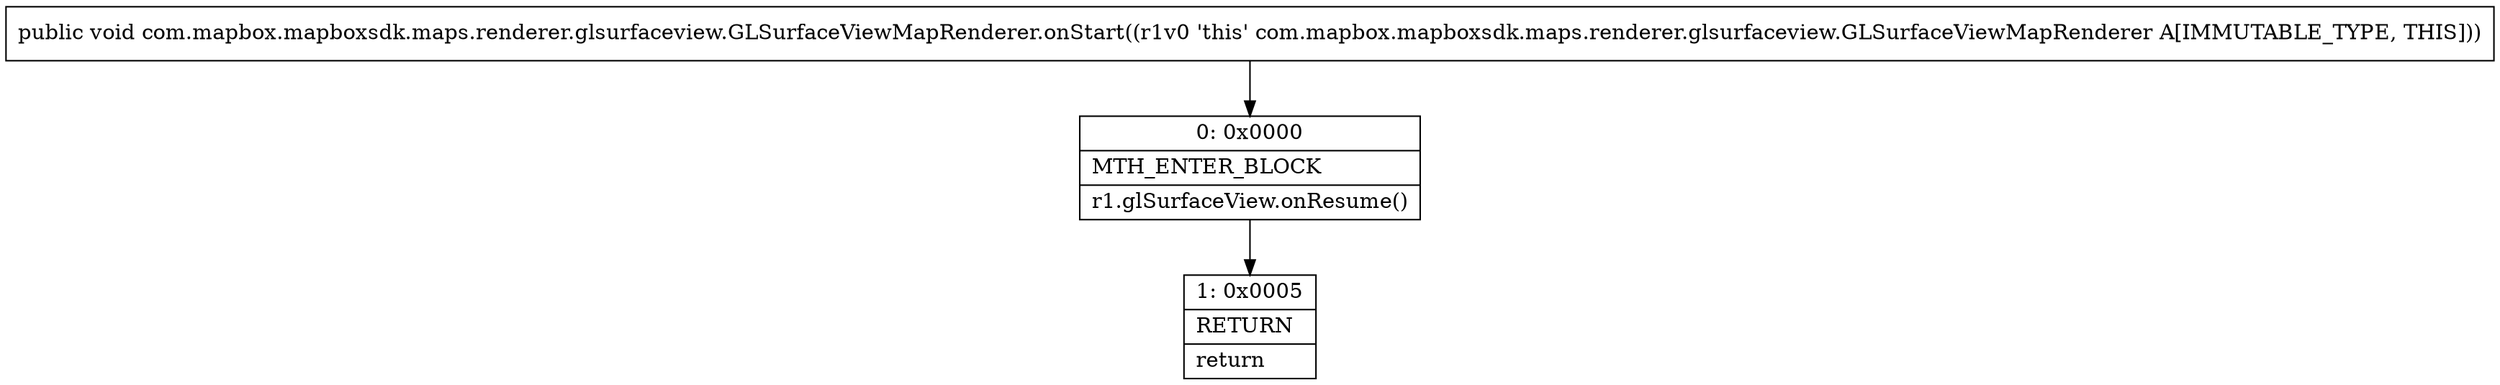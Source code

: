 digraph "CFG forcom.mapbox.mapboxsdk.maps.renderer.glsurfaceview.GLSurfaceViewMapRenderer.onStart()V" {
Node_0 [shape=record,label="{0\:\ 0x0000|MTH_ENTER_BLOCK\l|r1.glSurfaceView.onResume()\l}"];
Node_1 [shape=record,label="{1\:\ 0x0005|RETURN\l|return\l}"];
MethodNode[shape=record,label="{public void com.mapbox.mapboxsdk.maps.renderer.glsurfaceview.GLSurfaceViewMapRenderer.onStart((r1v0 'this' com.mapbox.mapboxsdk.maps.renderer.glsurfaceview.GLSurfaceViewMapRenderer A[IMMUTABLE_TYPE, THIS])) }"];
MethodNode -> Node_0;
Node_0 -> Node_1;
}

